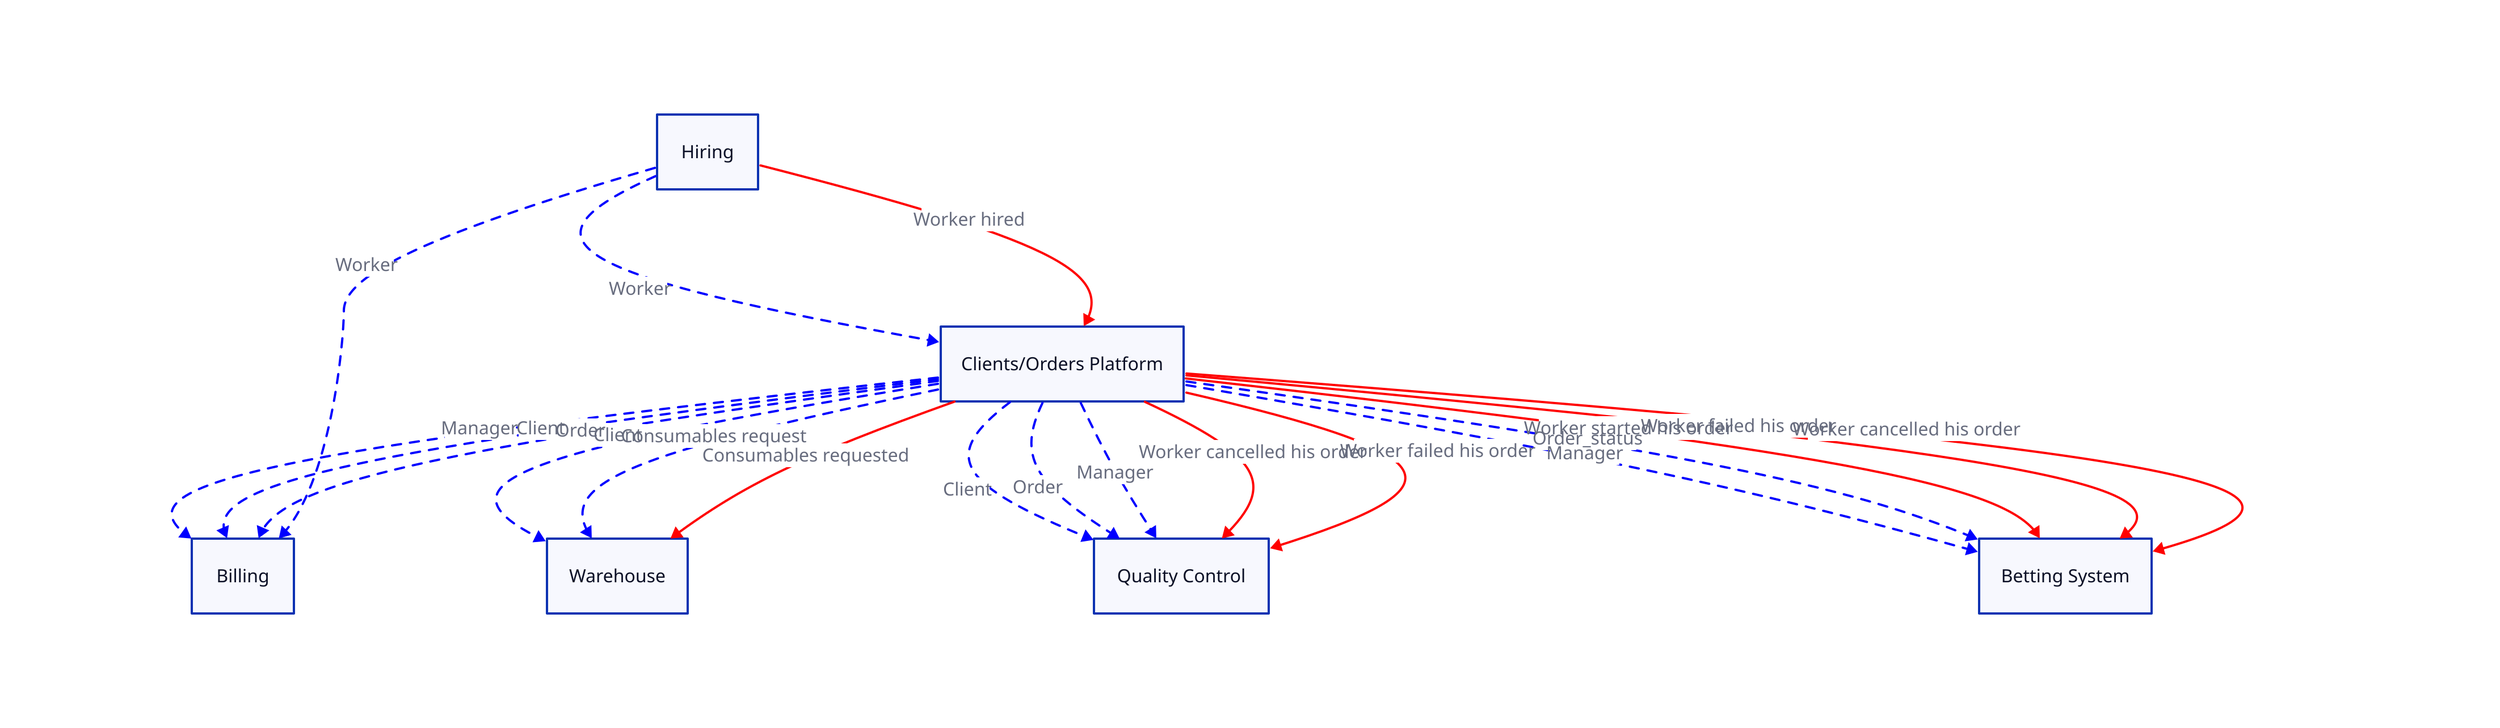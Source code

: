classes: {
  streaming: {
    style: {
      stroke: "blue"
      stroke-dash: 4
    }
  }

  business_event: {
    style: {
      stroke: "red"
    }
  }
}

hiring: "Hiring" {
}

warehouse: "Warehouse" {
}

betting_system: "Betting System" {
}

billing: "Billing" {
}

quality_control: "Quality Control" {
}

main_platform: "Clients/Orders Platform" {
}

main_platform -> warehouse: "Client" { class: streaming }
main_platform -> warehouse: "Consumables request" { class: streaming }

main_platform -> quality_control: "Client" { class: streaming }
main_platform -> quality_control: "Order" { class: streaming }
main_platform -> quality_control: "Manager" { class: streaming }

main_platform -> betting_system: "Manager" { class: streaming }
main_platform -> betting_system: "Order_status" { class: streaming }

main_platform -> billing: "Manager" { class: streaming }
main_platform -> billing: "Client" { class: streaming }
main_platform -> billing: "Order" { class: streaming }

hiring -> billing: "Worker" { class: streaming }
hiring -> main_platform: "Worker" { class: streaming }

main_platform -> warehouse: "Consumables requested" { class: business_event }
main_platform -> betting_system: "Worker started his order" { class: business_event }
main_platform -> betting_system: "Worker failed his order" { class: business_event }
main_platform -> betting_system: "Worker cancelled his order" { class: business_event }
main_platform -> quality_control: "Worker cancelled his order" { class: business_event }
main_platform -> quality_control: "Worker failed his order" { class: business_event }
hiring -> main_platform: "Worker hired" { class: business_event }
